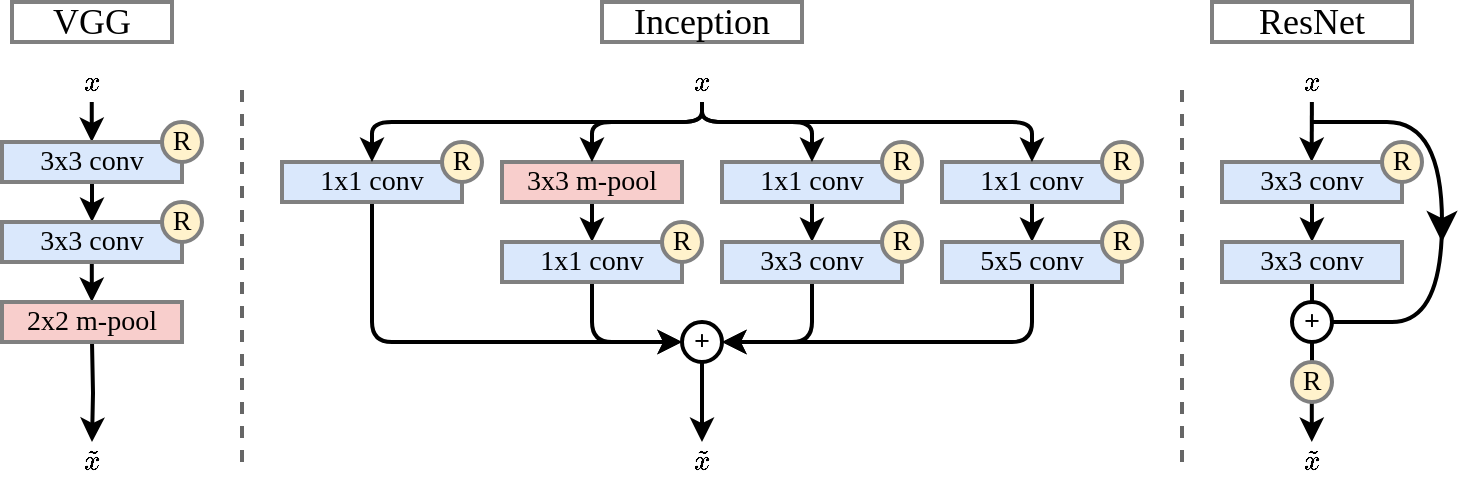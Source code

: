 <mxfile version="13.10.4" type="device"><diagram id="ePViMwWU7IOjoVy01jm1" name="Page-1"><mxGraphModel dx="2177" dy="1944" grid="1" gridSize="10" guides="1" tooltips="1" connect="1" arrows="1" fold="1" page="1" pageScale="1" pageWidth="827" pageHeight="1169" math="1" shadow="0"><root><mxCell id="0"/><mxCell id="1" parent="0"/><mxCell id="VrG3-CKi_Dvy9p1_txy1-56" style="edgeStyle=orthogonalEdgeStyle;rounded=0;orthogonalLoop=1;jettySize=auto;html=1;exitX=0.5;exitY=1;exitDx=0;exitDy=0;entryX=0.5;entryY=0;entryDx=0;entryDy=0;fontFamily=lmodern;fontSize=14;strokeWidth=2;" parent="1" source="bbw25wsPKSufNuBFiB6F-1" target="bbw25wsPKSufNuBFiB6F-4" edge="1"><mxGeometry relative="1" as="geometry"/></mxCell><mxCell id="bbw25wsPKSufNuBFiB6F-1" value="&lt;font style=&quot;font-size: 14px;&quot;&gt;1x1 conv&lt;/font&gt;" style="rounded=0;whiteSpace=wrap;html=1;strokeWidth=2;fontFamily=lmodern;fontStyle=0;strokeColor=#808080;fontSize=14;fillColor=#dae8fc;" parent="1" vertex="1"><mxGeometry x="330" y="70" width="90" height="20" as="geometry"/></mxCell><mxCell id="VrG3-CKi_Dvy9p1_txy1-58" style="edgeStyle=orthogonalEdgeStyle;rounded=0;orthogonalLoop=1;jettySize=auto;html=1;exitX=0.5;exitY=1;exitDx=0;exitDy=0;entryX=0.5;entryY=0;entryDx=0;entryDy=0;fontFamily=lmodern;fontSize=14;strokeWidth=2;" parent="1" source="bbw25wsPKSufNuBFiB6F-2" target="bbw25wsPKSufNuBFiB6F-3" edge="1"><mxGeometry relative="1" as="geometry"/></mxCell><mxCell id="bbw25wsPKSufNuBFiB6F-2" value="3x3 m-pool" style="rounded=0;whiteSpace=wrap;html=1;strokeWidth=2;fontFamily=lmodern;fontStyle=0;strokeColor=#808080;fillColor=#f8cecc;fontSize=14;" parent="1" vertex="1"><mxGeometry x="110" y="70" width="90" height="20" as="geometry"/></mxCell><mxCell id="VrG3-CKi_Dvy9p1_txy1-53" style="edgeStyle=orthogonalEdgeStyle;rounded=1;orthogonalLoop=1;jettySize=auto;html=1;exitX=0.5;exitY=1;exitDx=0;exitDy=0;entryX=0;entryY=0.5;entryDx=0;entryDy=0;fontFamily=lmodern;fontSize=14;strokeWidth=2;" parent="1" source="bbw25wsPKSufNuBFiB6F-3" target="VrG3-CKi_Dvy9p1_txy1-1" edge="1"><mxGeometry relative="1" as="geometry"/></mxCell><mxCell id="bbw25wsPKSufNuBFiB6F-3" value="1x1 conv" style="rounded=0;whiteSpace=wrap;html=1;strokeWidth=2;fontFamily=lmodern;fontStyle=0;strokeColor=#808080;fillColor=#dae8fc;fontSize=14;" parent="1" vertex="1"><mxGeometry x="110" y="110" width="90" height="20" as="geometry"/></mxCell><mxCell id="VrG3-CKi_Dvy9p1_txy1-55" style="edgeStyle=orthogonalEdgeStyle;rounded=1;orthogonalLoop=1;jettySize=auto;html=1;exitX=0.5;exitY=1;exitDx=0;exitDy=0;entryX=1;entryY=0.5;entryDx=0;entryDy=0;fontFamily=lmodern;fontSize=14;strokeWidth=2;" parent="1" source="bbw25wsPKSufNuBFiB6F-4" target="VrG3-CKi_Dvy9p1_txy1-1" edge="1"><mxGeometry relative="1" as="geometry"/></mxCell><mxCell id="bbw25wsPKSufNuBFiB6F-4" value="5x5 conv" style="rounded=0;whiteSpace=wrap;html=1;strokeWidth=2;fontFamily=lmodern;fontStyle=0;strokeColor=#808080;fillColor=#dae8fc;fontSize=14;" parent="1" vertex="1"><mxGeometry x="330" y="110" width="90" height="20" as="geometry"/></mxCell><mxCell id="VrG3-CKi_Dvy9p1_txy1-57" style="edgeStyle=orthogonalEdgeStyle;rounded=0;orthogonalLoop=1;jettySize=auto;html=1;exitX=0.5;exitY=1;exitDx=0;exitDy=0;entryX=0.5;entryY=0;entryDx=0;entryDy=0;fontFamily=lmodern;fontSize=14;strokeWidth=2;" parent="1" source="bbw25wsPKSufNuBFiB6F-5" target="bbw25wsPKSufNuBFiB6F-7" edge="1"><mxGeometry relative="1" as="geometry"/></mxCell><mxCell id="bbw25wsPKSufNuBFiB6F-5" value="1x1 conv" style="rounded=0;whiteSpace=wrap;html=1;strokeWidth=2;fontFamily=lmodern;fontStyle=0;strokeColor=#808080;fillColor=#dae8fc;fontSize=14;" parent="1" vertex="1"><mxGeometry x="220" y="70" width="90" height="20" as="geometry"/></mxCell><mxCell id="VrG3-CKi_Dvy9p1_txy1-52" style="edgeStyle=orthogonalEdgeStyle;rounded=1;orthogonalLoop=1;jettySize=auto;html=1;exitX=0.5;exitY=1;exitDx=0;exitDy=0;entryX=0;entryY=0.5;entryDx=0;entryDy=0;fontFamily=lmodern;fontSize=14;strokeWidth=2;" parent="1" source="bbw25wsPKSufNuBFiB6F-6" target="VrG3-CKi_Dvy9p1_txy1-1" edge="1"><mxGeometry relative="1" as="geometry"/></mxCell><mxCell id="bbw25wsPKSufNuBFiB6F-6" value="1x1 conv" style="rounded=0;whiteSpace=wrap;html=1;strokeWidth=2;fontFamily=lmodern;fontStyle=0;strokeColor=#808080;fillColor=#dae8fc;fontSize=14;" parent="1" vertex="1"><mxGeometry y="70" width="90" height="20" as="geometry"/></mxCell><mxCell id="VrG3-CKi_Dvy9p1_txy1-54" style="edgeStyle=orthogonalEdgeStyle;rounded=1;orthogonalLoop=1;jettySize=auto;html=1;exitX=0.5;exitY=1;exitDx=0;exitDy=0;entryX=1;entryY=0.5;entryDx=0;entryDy=0;fontFamily=lmodern;fontSize=14;strokeWidth=2;" parent="1" source="bbw25wsPKSufNuBFiB6F-7" target="VrG3-CKi_Dvy9p1_txy1-1" edge="1"><mxGeometry relative="1" as="geometry"/></mxCell><mxCell id="bbw25wsPKSufNuBFiB6F-7" value="3x3 conv" style="rounded=0;whiteSpace=wrap;html=1;strokeWidth=2;fontFamily=lmodern;fontStyle=0;strokeColor=#808080;fillColor=#dae8fc;fontSize=14;" parent="1" vertex="1"><mxGeometry x="220" y="110" width="90" height="20" as="geometry"/></mxCell><mxCell id="VrG3-CKi_Dvy9p1_txy1-60" style="edgeStyle=orthogonalEdgeStyle;rounded=1;orthogonalLoop=1;jettySize=auto;html=1;exitX=0.5;exitY=1;exitDx=0;exitDy=0;entryX=0.5;entryY=0;entryDx=0;entryDy=0;strokeWidth=2;fontFamily=lmodern;fontSize=14;" parent="1" source="bbw25wsPKSufNuBFiB6F-22" target="bbw25wsPKSufNuBFiB6F-6" edge="1"><mxGeometry relative="1" as="geometry"><Array as="points"><mxPoint x="210" y="50"/><mxPoint x="45" y="50"/></Array></mxGeometry></mxCell><mxCell id="VrG3-CKi_Dvy9p1_txy1-61" style="edgeStyle=orthogonalEdgeStyle;rounded=1;orthogonalLoop=1;jettySize=auto;html=1;exitX=0.5;exitY=1;exitDx=0;exitDy=0;strokeWidth=2;fontFamily=lmodern;fontSize=14;" parent="1" source="bbw25wsPKSufNuBFiB6F-22" target="bbw25wsPKSufNuBFiB6F-2" edge="1"><mxGeometry relative="1" as="geometry"><Array as="points"><mxPoint x="210" y="50"/><mxPoint x="155" y="50"/></Array></mxGeometry></mxCell><mxCell id="VrG3-CKi_Dvy9p1_txy1-62" style="edgeStyle=orthogonalEdgeStyle;rounded=1;orthogonalLoop=1;jettySize=auto;html=1;exitX=0.5;exitY=1;exitDx=0;exitDy=0;entryX=0.5;entryY=0;entryDx=0;entryDy=0;strokeWidth=2;fontFamily=lmodern;fontSize=14;" parent="1" source="bbw25wsPKSufNuBFiB6F-22" target="bbw25wsPKSufNuBFiB6F-5" edge="1"><mxGeometry relative="1" as="geometry"><Array as="points"><mxPoint x="210" y="50"/><mxPoint x="265" y="50"/></Array></mxGeometry></mxCell><mxCell id="VrG3-CKi_Dvy9p1_txy1-63" style="edgeStyle=orthogonalEdgeStyle;rounded=1;orthogonalLoop=1;jettySize=auto;html=1;exitX=0.5;exitY=1;exitDx=0;exitDy=0;entryX=0.5;entryY=0;entryDx=0;entryDy=0;strokeWidth=2;fontFamily=lmodern;fontSize=14;" parent="1" source="bbw25wsPKSufNuBFiB6F-22" target="bbw25wsPKSufNuBFiB6F-1" edge="1"><mxGeometry relative="1" as="geometry"><Array as="points"><mxPoint x="210" y="50"/><mxPoint x="375" y="50"/></Array></mxGeometry></mxCell><mxCell id="bbw25wsPKSufNuBFiB6F-22" value="$$x$$" style="text;html=1;strokeColor=none;fillColor=none;align=center;verticalAlign=middle;whiteSpace=wrap;rounded=0;fontSize=14;fontFamily=lmodern;strokeWidth=2;" parent="1" vertex="1"><mxGeometry x="200" y="20" width="20" height="20" as="geometry"/></mxCell><mxCell id="VrG3-CKi_Dvy9p1_txy1-64" style="edgeStyle=orthogonalEdgeStyle;rounded=1;orthogonalLoop=1;jettySize=auto;html=1;exitX=0.5;exitY=1;exitDx=0;exitDy=0;entryX=0.5;entryY=0;entryDx=0;entryDy=0;strokeColor=#000000;strokeWidth=2;fontFamily=lmodern;fontSize=14;" parent="1" source="VrG3-CKi_Dvy9p1_txy1-1" target="VrG3-CKi_Dvy9p1_txy1-59" edge="1"><mxGeometry relative="1" as="geometry"/></mxCell><mxCell id="VrG3-CKi_Dvy9p1_txy1-1" value="&lt;font style=&quot;font-size: 14px;&quot;&gt;&lt;b style=&quot;font-size: 14px;&quot;&gt;&lt;font style=&quot;font-size: 14px;&quot;&gt;+&lt;/font&gt;&lt;/b&gt;&lt;/font&gt;" style="ellipse;whiteSpace=wrap;html=1;aspect=fixed;fontFamily=lmodern;fontSize=14;strokeWidth=2;" parent="1" vertex="1"><mxGeometry x="200" y="150" width="20" height="20" as="geometry"/></mxCell><mxCell id="VrG3-CKi_Dvy9p1_txy1-7" value="&lt;font style=&quot;font-size: 14px;&quot;&gt;R&lt;/font&gt;" style="ellipse;whiteSpace=wrap;html=1;aspect=fixed;fillColor=#fff2cc;strokeColor=#808080;strokeWidth=2;fontFamily=lmodern;fontSize=14;" parent="1" vertex="1"><mxGeometry x="190" y="100" width="20" height="20" as="geometry"/></mxCell><mxCell id="VrG3-CKi_Dvy9p1_txy1-13" value="&lt;font style=&quot;font-size: 14px;&quot;&gt;R&lt;/font&gt;" style="ellipse;whiteSpace=wrap;html=1;aspect=fixed;fillColor=#fff2cc;strokeColor=#808080;strokeWidth=2;fontFamily=lmodern;fontSize=14;" parent="1" vertex="1"><mxGeometry x="300" y="60" width="20" height="20" as="geometry"/></mxCell><mxCell id="VrG3-CKi_Dvy9p1_txy1-14" value="&lt;font style=&quot;font-size: 14px;&quot;&gt;R&lt;/font&gt;" style="ellipse;whiteSpace=wrap;html=1;aspect=fixed;fillColor=#fff2cc;strokeColor=#808080;strokeWidth=2;fontFamily=lmodern;fontSize=14;" parent="1" vertex="1"><mxGeometry x="80" y="60" width="20" height="20" as="geometry"/></mxCell><mxCell id="VrG3-CKi_Dvy9p1_txy1-15" value="&lt;font style=&quot;font-size: 14px;&quot;&gt;R&lt;/font&gt;" style="ellipse;whiteSpace=wrap;html=1;aspect=fixed;fillColor=#fff2cc;strokeColor=#808080;strokeWidth=2;fontFamily=lmodern;fontSize=14;" parent="1" vertex="1"><mxGeometry x="410" y="60" width="20" height="20" as="geometry"/></mxCell><mxCell id="VrG3-CKi_Dvy9p1_txy1-16" value="&lt;font style=&quot;font-size: 14px;&quot;&gt;R&lt;/font&gt;" style="ellipse;whiteSpace=wrap;html=1;aspect=fixed;fillColor=#fff2cc;strokeColor=#808080;strokeWidth=2;fontFamily=lmodern;fontSize=14;" parent="1" vertex="1"><mxGeometry x="410" y="100" width="20" height="20" as="geometry"/></mxCell><mxCell id="VrG3-CKi_Dvy9p1_txy1-17" value="&lt;font style=&quot;font-size: 14px;&quot;&gt;R&lt;/font&gt;" style="ellipse;whiteSpace=wrap;html=1;aspect=fixed;fillColor=#fff2cc;strokeColor=#808080;strokeWidth=2;fontFamily=lmodern;fontSize=14;" parent="1" vertex="1"><mxGeometry x="300" y="100" width="20" height="20" as="geometry"/></mxCell><mxCell id="VrG3-CKi_Dvy9p1_txy1-18" value="" style="edgeStyle=orthogonalEdgeStyle;rounded=0;orthogonalLoop=1;jettySize=auto;html=1;exitX=0.5;exitY=1;exitDx=0;exitDy=0;entryX=0.5;entryY=0;entryDx=0;entryDy=0;strokeWidth=2;fontFamily=lmodern;fontSize=14;" parent="1" source="VrG3-CKi_Dvy9p1_txy1-24" target="VrG3-CKi_Dvy9p1_txy1-25" edge="1"><mxGeometry relative="1" as="geometry"><mxPoint x="-170" y="30.0" as="sourcePoint"/><mxPoint x="-150.0" y="30.0" as="targetPoint"/></mxGeometry></mxCell><mxCell id="VrG3-CKi_Dvy9p1_txy1-19" value="" style="edgeStyle=orthogonalEdgeStyle;rounded=0;orthogonalLoop=1;jettySize=auto;html=1;exitX=0.5;exitY=1;exitDx=0;exitDy=0;entryX=0.5;entryY=0;entryDx=0;entryDy=0;strokeWidth=2;fontFamily=lmodern;fontSize=14;" parent="1" edge="1"><mxGeometry relative="1" as="geometry"><mxPoint x="-95.1" y="120" as="sourcePoint"/><mxPoint x="-95.1" y="140" as="targetPoint"/></mxGeometry></mxCell><mxCell id="VrG3-CKi_Dvy9p1_txy1-20" value="" style="edgeStyle=orthogonalEdgeStyle;rounded=0;orthogonalLoop=1;jettySize=auto;html=1;exitX=0.5;exitY=1;exitDx=0;exitDy=0;entryX=0.5;entryY=0;entryDx=0;entryDy=0;strokeWidth=2;fontFamily=lmodern;fontSize=14;" parent="1" edge="1"><mxGeometry relative="1" as="geometry"><mxPoint x="-95.12" y="40" as="sourcePoint"/><mxPoint x="-95.12" y="60" as="targetPoint"/></mxGeometry></mxCell><mxCell id="VrG3-CKi_Dvy9p1_txy1-21" value="" style="edgeStyle=orthogonalEdgeStyle;rounded=0;orthogonalLoop=1;jettySize=auto;html=1;exitX=0.5;exitY=1;exitDx=0;exitDy=0;entryX=0.5;entryY=0;entryDx=0;entryDy=0;strokeWidth=2;fontFamily=lmodern;fontSize=14;" parent="1" target="VrG3-CKi_Dvy9p1_txy1-23" edge="1"><mxGeometry relative="1" as="geometry"><mxPoint x="-95.0" y="160" as="sourcePoint"/><mxPoint x="-95.0" y="180" as="targetPoint"/></mxGeometry></mxCell><mxCell id="VrG3-CKi_Dvy9p1_txy1-22" value="$$x$$" style="text;html=1;strokeColor=none;fillColor=none;align=center;verticalAlign=middle;whiteSpace=wrap;rounded=0;fontSize=14;fontFamily=lmodern;" parent="1" vertex="1"><mxGeometry x="-105" y="20" width="20" height="20" as="geometry"/></mxCell><mxCell id="VrG3-CKi_Dvy9p1_txy1-23" value="$$\tilde{x}$$" style="text;html=1;strokeColor=none;fillColor=none;align=center;verticalAlign=middle;whiteSpace=wrap;rounded=0;fontSize=14;fontFamily=lmodern;" parent="1" vertex="1"><mxGeometry x="-105" y="210" width="20" height="20" as="geometry"/></mxCell><mxCell id="VrG3-CKi_Dvy9p1_txy1-24" value="3x3 conv" style="rounded=0;whiteSpace=wrap;html=1;strokeWidth=2;fontFamily=lmodern;fontStyle=0;strokeColor=#808080;fillColor=#dae8fc;fontSize=14;" parent="1" vertex="1"><mxGeometry x="-140" y="60" width="90" height="20" as="geometry"/></mxCell><mxCell id="VrG3-CKi_Dvy9p1_txy1-25" value="3x3 conv" style="rounded=0;whiteSpace=wrap;html=1;strokeWidth=2;fontFamily=lmodern;fontStyle=0;strokeColor=#808080;fillColor=#dae8fc;fontSize=14;" parent="1" vertex="1"><mxGeometry x="-140" y="100" width="90" height="20" as="geometry"/></mxCell><mxCell id="VrG3-CKi_Dvy9p1_txy1-26" value="2x2 m-pool" style="rounded=0;whiteSpace=wrap;html=1;strokeWidth=2;fontFamily=lmodern;fontStyle=0;strokeColor=#808080;fillColor=#f8cecc;fontSize=14;" parent="1" vertex="1"><mxGeometry x="-140" y="140" width="90" height="20" as="geometry"/></mxCell><mxCell id="VrG3-CKi_Dvy9p1_txy1-27" value="&lt;font style=&quot;font-size: 14px;&quot;&gt;R&lt;/font&gt;" style="ellipse;whiteSpace=wrap;html=1;aspect=fixed;fillColor=#fff2cc;strokeColor=#808080;strokeWidth=2;fontFamily=lmodern;fontSize=14;" parent="1" vertex="1"><mxGeometry x="-60" y="50" width="20" height="20" as="geometry"/></mxCell><mxCell id="VrG3-CKi_Dvy9p1_txy1-28" value="&lt;font style=&quot;font-size: 14px;&quot;&gt;R&lt;/font&gt;" style="ellipse;whiteSpace=wrap;html=1;aspect=fixed;fillColor=#fff2cc;strokeColor=#808080;strokeWidth=2;fontFamily=lmodern;fontSize=14;" parent="1" vertex="1"><mxGeometry x="-60" y="90" width="20" height="20" as="geometry"/></mxCell><mxCell id="VrG3-CKi_Dvy9p1_txy1-30" value="" style="edgeStyle=orthogonalEdgeStyle;rounded=0;orthogonalLoop=1;jettySize=auto;html=1;exitX=0.5;exitY=1;exitDx=0;exitDy=0;entryX=0.5;entryY=0;entryDx=0;entryDy=0;strokeWidth=2;fontFamily=lmodern;fontSize=14;" parent="1" source="VrG3-CKi_Dvy9p1_txy1-34" target="VrG3-CKi_Dvy9p1_txy1-35" edge="1"><mxGeometry relative="1" as="geometry"><mxPoint x="450" y="40.0" as="sourcePoint"/><mxPoint x="470.0" y="40.0" as="targetPoint"/></mxGeometry></mxCell><mxCell id="VrG3-CKi_Dvy9p1_txy1-31" value="" style="edgeStyle=orthogonalEdgeStyle;rounded=0;orthogonalLoop=1;jettySize=auto;html=1;entryX=0.5;entryY=0;entryDx=0;entryDy=0;strokeWidth=2;fontFamily=lmodern;fontSize=14;" parent="1" edge="1"><mxGeometry relative="1" as="geometry"><mxPoint x="514.95" y="40" as="sourcePoint"/><mxPoint x="514.83" y="70" as="targetPoint"/></mxGeometry></mxCell><mxCell id="VrG3-CKi_Dvy9p1_txy1-32" value="$$x$$" style="text;html=1;strokeColor=none;fillColor=none;align=center;verticalAlign=middle;whiteSpace=wrap;rounded=0;fontSize=14;fontFamily=lmodern;" parent="1" vertex="1"><mxGeometry x="505" y="20" width="20" height="20" as="geometry"/></mxCell><mxCell id="VrG3-CKi_Dvy9p1_txy1-33" value="$$\tilde{x}$$" style="text;html=1;strokeColor=none;fillColor=none;align=center;verticalAlign=middle;whiteSpace=wrap;rounded=0;fontSize=14;fontFamily=lmodern;" parent="1" vertex="1"><mxGeometry x="505" y="210" width="20" height="20" as="geometry"/></mxCell><mxCell id="VrG3-CKi_Dvy9p1_txy1-34" value="3x3 conv" style="rounded=0;whiteSpace=wrap;html=1;strokeWidth=2;fontFamily=lmodern;fontStyle=0;strokeColor=#808080;fillColor=#dae8fc;fontSize=14;" parent="1" vertex="1"><mxGeometry x="470" y="70" width="90" height="20" as="geometry"/></mxCell><mxCell id="VrG3-CKi_Dvy9p1_txy1-66" style="edgeStyle=orthogonalEdgeStyle;rounded=1;orthogonalLoop=1;jettySize=auto;html=1;exitX=0.5;exitY=1;exitDx=0;exitDy=0;entryX=0.5;entryY=0;entryDx=0;entryDy=0;strokeColor=#000000;strokeWidth=2;fontFamily=lmodern;fontSize=14;endArrow=none;endFill=0;" parent="1" source="VrG3-CKi_Dvy9p1_txy1-35" target="VrG3-CKi_Dvy9p1_txy1-39" edge="1"><mxGeometry relative="1" as="geometry"/></mxCell><mxCell id="VrG3-CKi_Dvy9p1_txy1-35" value="3x3 conv" style="rounded=0;whiteSpace=wrap;html=1;strokeWidth=2;fontFamily=lmodern;fontStyle=0;strokeColor=#808080;fillColor=#dae8fc;fontSize=14;" parent="1" vertex="1"><mxGeometry x="470" y="110" width="90" height="20" as="geometry"/></mxCell><mxCell id="VrG3-CKi_Dvy9p1_txy1-36" value="&lt;font style=&quot;font-size: 14px;&quot;&gt;R&lt;/font&gt;" style="ellipse;whiteSpace=wrap;html=1;aspect=fixed;fillColor=#fff2cc;strokeColor=#808080;strokeWidth=2;fontFamily=lmodern;fontSize=14;" parent="1" vertex="1"><mxGeometry x="550" y="60" width="20" height="20" as="geometry"/></mxCell><mxCell id="VrG3-CKi_Dvy9p1_txy1-37" value="" style="curved=1;endArrow=none;html=1;strokeWidth=2;startArrow=none;startFill=0;endFill=0;exitX=1;exitY=0.5;exitDx=0;exitDy=0;" parent="1" source="VrG3-CKi_Dvy9p1_txy1-39" edge="1"><mxGeometry width="50" height="50" relative="1" as="geometry"><mxPoint x="530" y="150" as="sourcePoint"/><mxPoint x="515" y="50" as="targetPoint"/><Array as="points"><mxPoint x="530" y="150"/><mxPoint x="580" y="150"/><mxPoint x="580" y="50"/><mxPoint x="525" y="50"/></Array></mxGeometry></mxCell><mxCell id="VrG3-CKi_Dvy9p1_txy1-38" value="" style="edgeStyle=orthogonalEdgeStyle;rounded=0;orthogonalLoop=1;jettySize=auto;html=1;exitX=0.5;exitY=1;exitDx=0;exitDy=0;strokeWidth=2;fontFamily=lmodern;fontSize=14;endArrow=none;endFill=0;" parent="1" source="VrG3-CKi_Dvy9p1_txy1-39" target="VrG3-CKi_Dvy9p1_txy1-41" edge="1"><mxGeometry relative="1" as="geometry"><mxPoint x="530" y="160" as="sourcePoint"/><mxPoint x="530" y="210" as="targetPoint"/><Array as="points"/></mxGeometry></mxCell><mxCell id="VrG3-CKi_Dvy9p1_txy1-39" value="&lt;font style=&quot;font-size: 14px;&quot;&gt;&lt;b style=&quot;font-size: 14px;&quot;&gt;&lt;font style=&quot;font-size: 14px;&quot;&gt;+&lt;/font&gt;&lt;/b&gt;&lt;/font&gt;" style="ellipse;whiteSpace=wrap;html=1;aspect=fixed;fontFamily=lmodern;fontSize=14;strokeWidth=2;" parent="1" vertex="1"><mxGeometry x="505" y="140" width="20" height="20" as="geometry"/></mxCell><mxCell id="VrG3-CKi_Dvy9p1_txy1-40" value="" style="edgeStyle=orthogonalEdgeStyle;rounded=0;orthogonalLoop=1;jettySize=auto;html=1;exitX=0.5;exitY=1;exitDx=0;exitDy=0;entryX=0.5;entryY=0;entryDx=0;entryDy=0;strokeWidth=2;fontFamily=lmodern;fontSize=14;" parent="1" edge="1"><mxGeometry relative="1" as="geometry"><mxPoint x="514.9" y="190" as="sourcePoint"/><mxPoint x="514.9" y="210" as="targetPoint"/></mxGeometry></mxCell><mxCell id="VrG3-CKi_Dvy9p1_txy1-41" value="&lt;font style=&quot;font-size: 14px;&quot;&gt;R&lt;/font&gt;" style="ellipse;whiteSpace=wrap;html=1;aspect=fixed;fillColor=#fff2cc;strokeColor=#808080;strokeWidth=2;fontFamily=lmodern;fontSize=14;" parent="1" vertex="1"><mxGeometry x="505" y="170" width="20" height="20" as="geometry"/></mxCell><mxCell id="VrG3-CKi_Dvy9p1_txy1-59" value="$$\tilde{x}$$" style="text;html=1;strokeColor=none;fillColor=none;align=center;verticalAlign=middle;whiteSpace=wrap;rounded=0;fontSize=14;fontFamily=lmodern;strokeWidth=2;" parent="1" vertex="1"><mxGeometry x="200" y="210" width="20" height="20" as="geometry"/></mxCell><mxCell id="VrG3-CKi_Dvy9p1_txy1-67" value="" style="endArrow=none;dashed=1;html=1;strokeColor=#666666;strokeWidth=2;fontFamily=lmodern;fontSize=14;fillColor=#f5f5f5;" parent="1" edge="1"><mxGeometry width="50" height="50" relative="1" as="geometry"><mxPoint x="-20" y="220" as="sourcePoint"/><mxPoint x="-20" y="30" as="targetPoint"/></mxGeometry></mxCell><mxCell id="VrG3-CKi_Dvy9p1_txy1-68" value="" style="endArrow=none;dashed=1;html=1;strokeColor=#666666;strokeWidth=2;fontFamily=lmodern;fontSize=14;fillColor=#f5f5f5;" parent="1" edge="1"><mxGeometry width="50" height="50" relative="1" as="geometry"><mxPoint x="450" y="220" as="sourcePoint"/><mxPoint x="450" y="30" as="targetPoint"/></mxGeometry></mxCell><mxCell id="VrG3-CKi_Dvy9p1_txy1-70" value="&lt;font style=&quot;font-size: 18px&quot;&gt;VGG&lt;/font&gt;" style="text;html=1;fillColor=none;align=center;verticalAlign=middle;whiteSpace=wrap;rounded=0;fontFamily=lmodern;fontSize=14;strokeColor=#808080;strokeWidth=2;" parent="1" vertex="1"><mxGeometry x="-135" y="-10" width="80" height="20" as="geometry"/></mxCell><mxCell id="VrG3-CKi_Dvy9p1_txy1-71" value="&lt;font style=&quot;font-size: 18px&quot;&gt;Inception&lt;/font&gt;" style="text;html=1;fillColor=none;align=center;verticalAlign=middle;whiteSpace=wrap;rounded=0;fontFamily=lmodern;fontSize=14;strokeColor=#808080;strokeWidth=2;" parent="1" vertex="1"><mxGeometry x="160" y="-10" width="100" height="20" as="geometry"/></mxCell><mxCell id="VrG3-CKi_Dvy9p1_txy1-72" value="&lt;font style=&quot;font-size: 18px&quot;&gt;ResNet&lt;/font&gt;" style="text;html=1;fillColor=none;align=center;verticalAlign=middle;whiteSpace=wrap;rounded=0;fontFamily=lmodern;fontSize=14;strokeColor=#808080;strokeWidth=2;" parent="1" vertex="1"><mxGeometry x="465" y="-10" width="100" height="20" as="geometry"/></mxCell><mxCell id="e0jGSDoY8IA1hgwCeFaK-1" value="" style="endArrow=classic;html=1;strokeWidth=3;" edge="1" parent="1"><mxGeometry width="50" height="50" relative="1" as="geometry"><mxPoint x="580" y="100" as="sourcePoint"/><mxPoint x="580" y="110" as="targetPoint"/></mxGeometry></mxCell></root></mxGraphModel></diagram></mxfile>